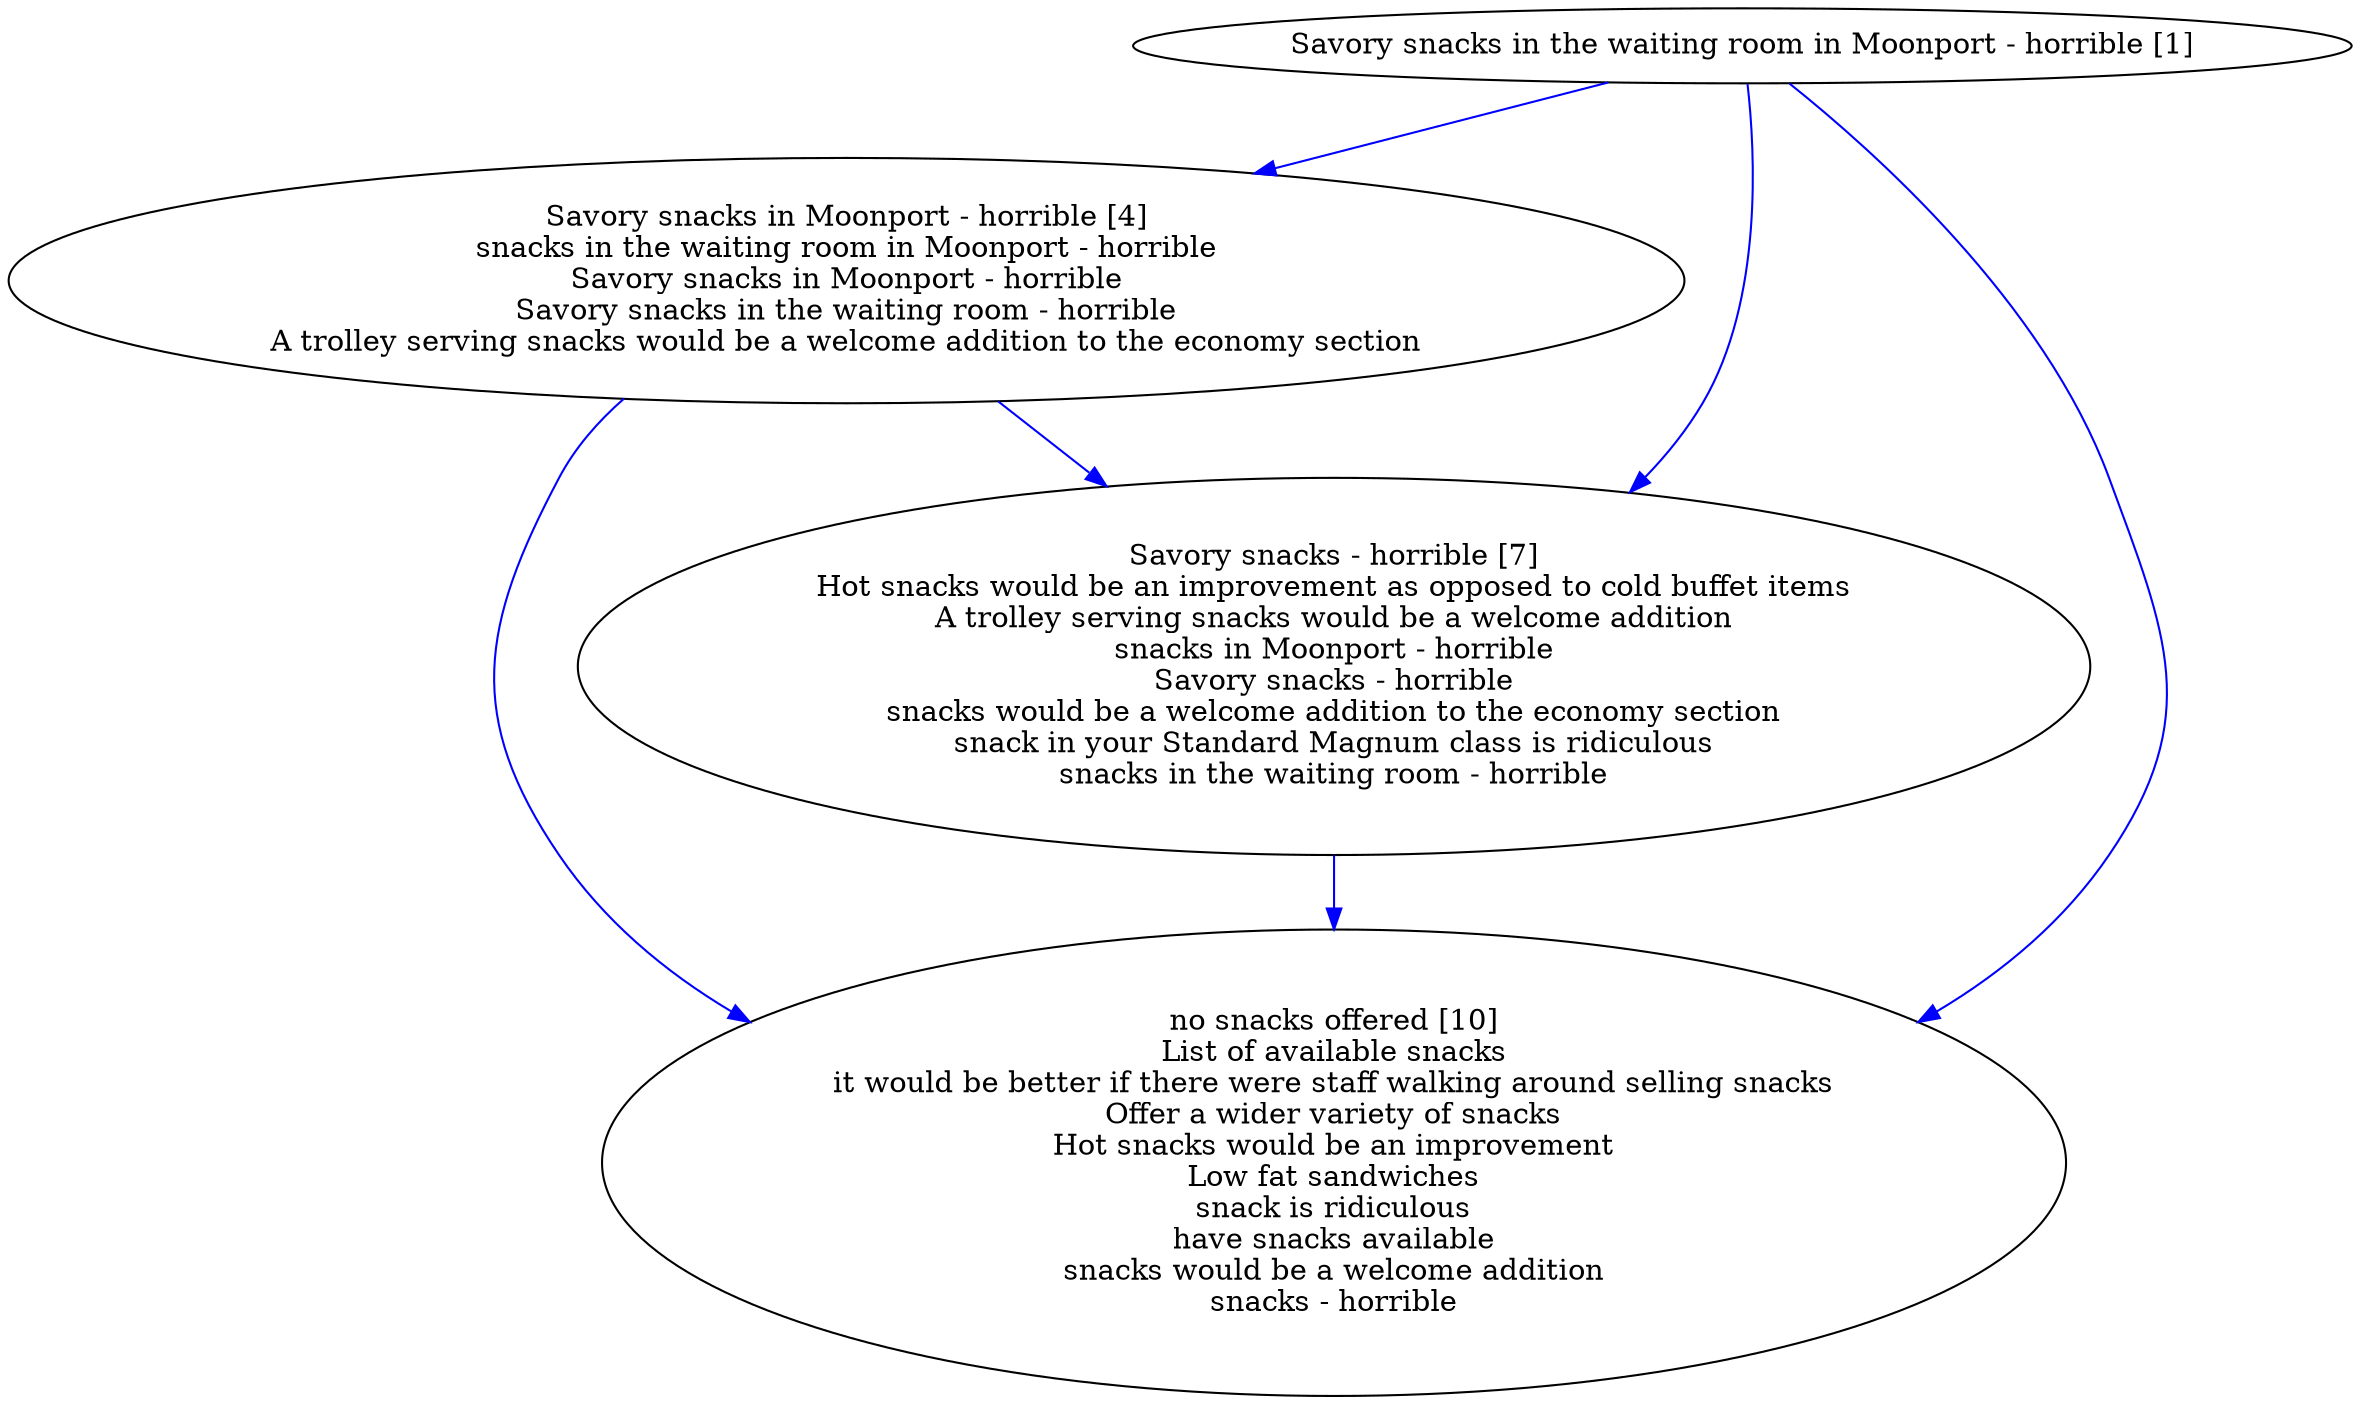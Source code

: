 digraph collapsedGraph {
"Savory snacks in Moonport - horrible [4]\nsnacks in the waiting room in Moonport - horrible\nSavory snacks in Moonport - horrible\nSavory snacks in the waiting room - horrible\nA trolley serving snacks would be a welcome addition to the economy section""no snacks offered [10]\nList of available snacks\nit would be better if there were staff walking around selling snacks\nOffer a wider variety of snacks\nHot snacks would be an improvement\nLow fat sandwiches\nsnack is ridiculous\nhave snacks available\nsnacks would be a welcome addition\nsnacks - horrible""Savory snacks - horrible [7]\nHot snacks would be an improvement as opposed to cold buffet items\nA trolley serving snacks would be a welcome addition\nsnacks in Moonport - horrible\nSavory snacks - horrible\nsnacks would be a welcome addition to the economy section\nsnack in your Standard Magnum class is ridiculous\nsnacks in the waiting room - horrible""Savory snacks in the waiting room in Moonport - horrible [1]""Savory snacks in Moonport - horrible [4]\nsnacks in the waiting room in Moonport - horrible\nSavory snacks in Moonport - horrible\nSavory snacks in the waiting room - horrible\nA trolley serving snacks would be a welcome addition to the economy section" -> "Savory snacks - horrible [7]\nHot snacks would be an improvement as opposed to cold buffet items\nA trolley serving snacks would be a welcome addition\nsnacks in Moonport - horrible\nSavory snacks - horrible\nsnacks would be a welcome addition to the economy section\nsnack in your Standard Magnum class is ridiculous\nsnacks in the waiting room - horrible" [color=blue]
"Savory snacks in Moonport - horrible [4]\nsnacks in the waiting room in Moonport - horrible\nSavory snacks in Moonport - horrible\nSavory snacks in the waiting room - horrible\nA trolley serving snacks would be a welcome addition to the economy section" -> "no snacks offered [10]\nList of available snacks\nit would be better if there were staff walking around selling snacks\nOffer a wider variety of snacks\nHot snacks would be an improvement\nLow fat sandwiches\nsnack is ridiculous\nhave snacks available\nsnacks would be a welcome addition\nsnacks - horrible" [color=blue]
"Savory snacks - horrible [7]\nHot snacks would be an improvement as opposed to cold buffet items\nA trolley serving snacks would be a welcome addition\nsnacks in Moonport - horrible\nSavory snacks - horrible\nsnacks would be a welcome addition to the economy section\nsnack in your Standard Magnum class is ridiculous\nsnacks in the waiting room - horrible" -> "no snacks offered [10]\nList of available snacks\nit would be better if there were staff walking around selling snacks\nOffer a wider variety of snacks\nHot snacks would be an improvement\nLow fat sandwiches\nsnack is ridiculous\nhave snacks available\nsnacks would be a welcome addition\nsnacks - horrible" [color=blue]
"Savory snacks in the waiting room in Moonport - horrible [1]" -> "Savory snacks - horrible [7]\nHot snacks would be an improvement as opposed to cold buffet items\nA trolley serving snacks would be a welcome addition\nsnacks in Moonport - horrible\nSavory snacks - horrible\nsnacks would be a welcome addition to the economy section\nsnack in your Standard Magnum class is ridiculous\nsnacks in the waiting room - horrible" [color=blue]
"Savory snacks in the waiting room in Moonport - horrible [1]" -> "Savory snacks in Moonport - horrible [4]\nsnacks in the waiting room in Moonport - horrible\nSavory snacks in Moonport - horrible\nSavory snacks in the waiting room - horrible\nA trolley serving snacks would be a welcome addition to the economy section" [color=blue]
"Savory snacks in the waiting room in Moonport - horrible [1]" -> "no snacks offered [10]\nList of available snacks\nit would be better if there were staff walking around selling snacks\nOffer a wider variety of snacks\nHot snacks would be an improvement\nLow fat sandwiches\nsnack is ridiculous\nhave snacks available\nsnacks would be a welcome addition\nsnacks - horrible" [color=blue]
}